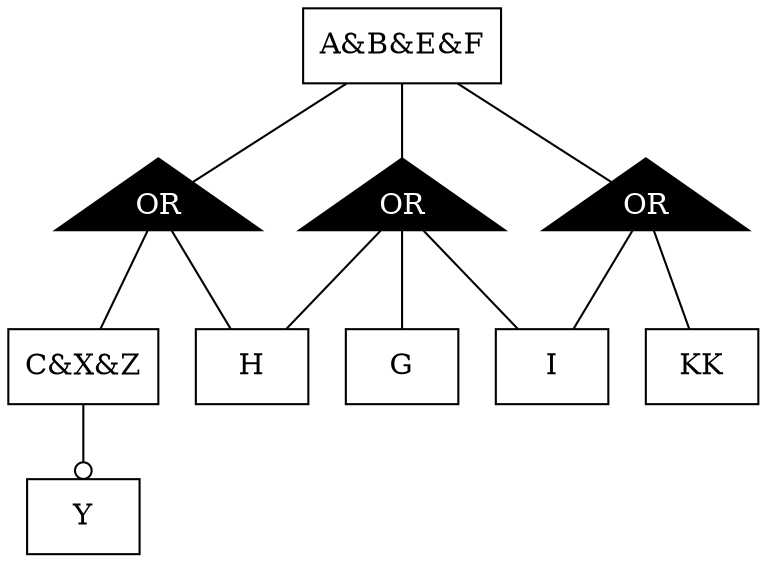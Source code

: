 digraph fm {
graph [rankdir=TB];
node [shape=box];
edge [arrowhead=normal];
92[label="C&X&Z",]
93[label="A&B&E&F",]
94[label="I",]
95[label="H",]
97[label="Y",]
98[label="KK",]
100[label="G",]
102[label="OR",shape="triangle",style="filled",color="black",fontcolor="white"]
93->102[arrowhead=none];
102->92[arrowhead=none];
102->95[arrowhead=none];
103[label="OR",shape="triangle",style="filled",color="black",fontcolor="white"]
93->103[arrowhead=none];
103->94[arrowhead=none];
103->95[arrowhead=none];
103->100[arrowhead=none];
92->97[arrowhead=odot];
104[label="OR",shape="triangle",style="filled",color="black",fontcolor="white"]
93->104[arrowhead=none];
104->94[arrowhead=none];
104->98[arrowhead=none];
}
